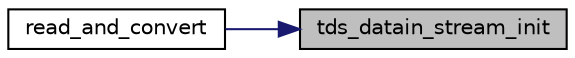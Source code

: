 digraph "tds_datain_stream_init"
{
 // LATEX_PDF_SIZE
  edge [fontname="Helvetica",fontsize="10",labelfontname="Helvetica",labelfontsize="10"];
  node [fontname="Helvetica",fontsize="10",shape=record];
  rankdir="RL";
  Node1 [label="tds_datain_stream_init",height=0.2,width=0.4,color="black", fillcolor="grey75", style="filled", fontcolor="black",tooltip="Initialize a data input stream."];
  Node1 -> Node2 [dir="back",color="midnightblue",fontsize="10",style="solid",fontname="Helvetica"];
  Node2 [label="read_and_convert",height=0.2,width=0.4,color="black", fillcolor="white", style="filled",URL="$a00564.html#ga676c4dee6522815b16fdc8e448e43590",tooltip="For UTF-8 and similar, tds_iconv() may encounter a partial sequence when the chunk boundary is not al..."];
}
